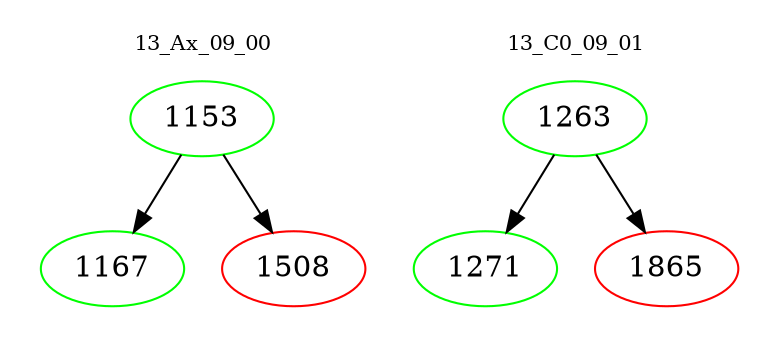 digraph{
subgraph cluster_0 {
color = white
label = "13_Ax_09_00";
fontsize=10;
T0_1153 [label="1153", color="green"]
T0_1153 -> T0_1167 [color="black"]
T0_1167 [label="1167", color="green"]
T0_1153 -> T0_1508 [color="black"]
T0_1508 [label="1508", color="red"]
}
subgraph cluster_1 {
color = white
label = "13_C0_09_01";
fontsize=10;
T1_1263 [label="1263", color="green"]
T1_1263 -> T1_1271 [color="black"]
T1_1271 [label="1271", color="green"]
T1_1263 -> T1_1865 [color="black"]
T1_1865 [label="1865", color="red"]
}
}
